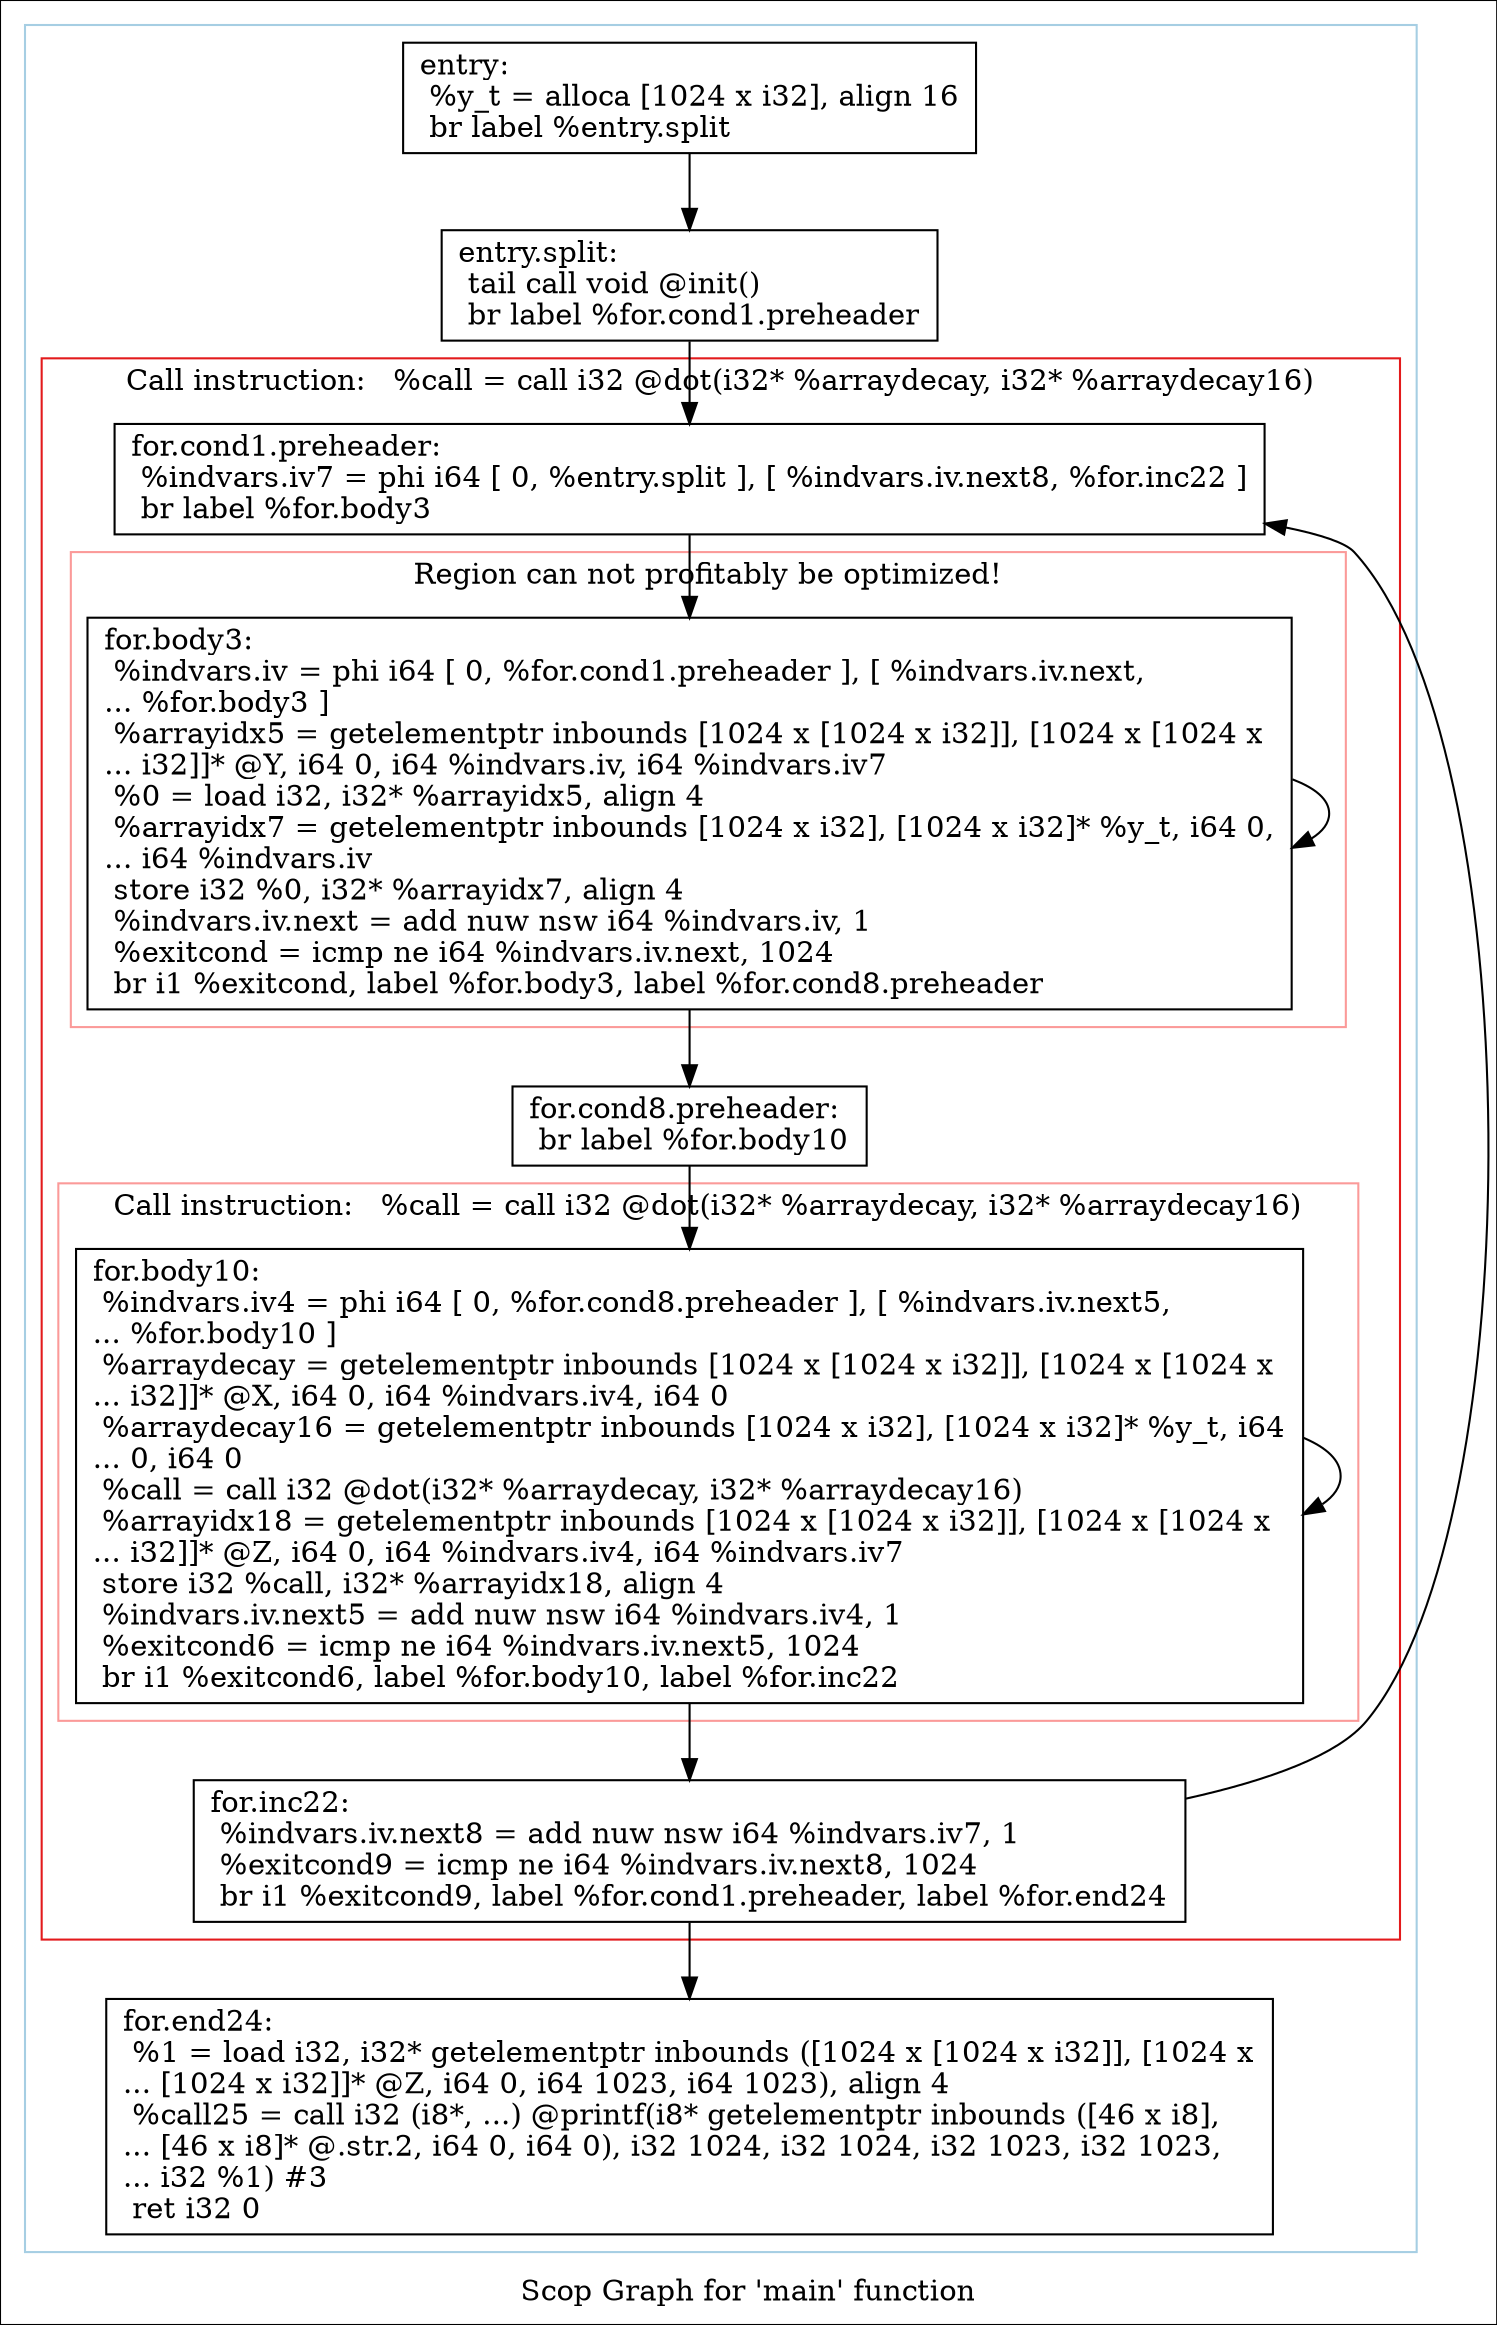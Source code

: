 digraph "Scop Graph for 'main' function" {
	label="Scop Graph for 'main' function";

	Node0x63d6520 [shape=record,label="{entry:\l  %y_t = alloca [1024 x i32], align 16\l  br label %entry.split\l}"];
	Node0x63d6520 -> Node0x63d73c0;
	Node0x63d73c0 [shape=record,label="{entry.split:                                      \l  tail call void @init()\l  br label %for.cond1.preheader\l}"];
	Node0x63d73c0 -> Node0x63d7680;
	Node0x63d7680 [shape=record,label="{for.cond1.preheader:                              \l  %indvars.iv7 = phi i64 [ 0, %entry.split ], [ %indvars.iv.next8, %for.inc22 ]\l  br label %for.body3\l}"];
	Node0x63d7680 -> Node0x63d76a0;
	Node0x63d76a0 [shape=record,label="{for.body3:                                        \l  %indvars.iv = phi i64 [ 0, %for.cond1.preheader ], [ %indvars.iv.next,\l... %for.body3 ]\l  %arrayidx5 = getelementptr inbounds [1024 x [1024 x i32]], [1024 x [1024 x\l... i32]]* @Y, i64 0, i64 %indvars.iv, i64 %indvars.iv7\l  %0 = load i32, i32* %arrayidx5, align 4\l  %arrayidx7 = getelementptr inbounds [1024 x i32], [1024 x i32]* %y_t, i64 0,\l... i64 %indvars.iv\l  store i32 %0, i32* %arrayidx7, align 4\l  %indvars.iv.next = add nuw nsw i64 %indvars.iv, 1\l  %exitcond = icmp ne i64 %indvars.iv.next, 1024\l  br i1 %exitcond, label %for.body3, label %for.cond8.preheader\l}"];
	Node0x63d76a0 -> Node0x63d76a0[constraint=false];
	Node0x63d76a0 -> Node0x63d6d30;
	Node0x63d6d30 [shape=record,label="{for.cond8.preheader:                              \l  br label %for.body10\l}"];
	Node0x63d6d30 -> Node0x63d5f70;
	Node0x63d5f70 [shape=record,label="{for.body10:                                       \l  %indvars.iv4 = phi i64 [ 0, %for.cond8.preheader ], [ %indvars.iv.next5,\l... %for.body10 ]\l  %arraydecay = getelementptr inbounds [1024 x [1024 x i32]], [1024 x [1024 x\l... i32]]* @X, i64 0, i64 %indvars.iv4, i64 0\l  %arraydecay16 = getelementptr inbounds [1024 x i32], [1024 x i32]* %y_t, i64\l... 0, i64 0\l  %call = call i32 @dot(i32* %arraydecay, i32* %arraydecay16)\l  %arrayidx18 = getelementptr inbounds [1024 x [1024 x i32]], [1024 x [1024 x\l... i32]]* @Z, i64 0, i64 %indvars.iv4, i64 %indvars.iv7\l  store i32 %call, i32* %arrayidx18, align 4\l  %indvars.iv.next5 = add nuw nsw i64 %indvars.iv4, 1\l  %exitcond6 = icmp ne i64 %indvars.iv.next5, 1024\l  br i1 %exitcond6, label %for.body10, label %for.inc22\l}"];
	Node0x63d5f70 -> Node0x63d5f70[constraint=false];
	Node0x63d5f70 -> Node0x63d5f40;
	Node0x63d5f40 [shape=record,label="{for.inc22:                                        \l  %indvars.iv.next8 = add nuw nsw i64 %indvars.iv7, 1\l  %exitcond9 = icmp ne i64 %indvars.iv.next8, 1024\l  br i1 %exitcond9, label %for.cond1.preheader, label %for.end24\l}"];
	Node0x63d5f40 -> Node0x63d7680[constraint=false];
	Node0x63d5f40 -> Node0x63d6ee0;
	Node0x63d6ee0 [shape=record,label="{for.end24:                                        \l  %1 = load i32, i32* getelementptr inbounds ([1024 x [1024 x i32]], [1024 x\l... [1024 x i32]]* @Z, i64 0, i64 1023, i64 1023), align 4\l  %call25 = call i32 (i8*, ...) @printf(i8* getelementptr inbounds ([46 x i8],\l... [46 x i8]* @.str.2, i64 0, i64 0), i32 1024, i32 1024, i32 1023, i32 1023,\l... i32 %1) #3\l  ret i32 0\l}"];
	colorscheme = "paired12"
        subgraph cluster_0x63b1850 {
          label = "";
          style = solid;
          color = 1
          subgraph cluster_0x63d7560 {
            label = "Call instruction:   %call = call i32 @dot(i32* %arraydecay, i32* %arraydecay16)";
            style = solid;
            color = 6
            subgraph cluster_0x63b18d0 {
              label = "Region can not profitably be optimized!";
              style = solid;
              color = 5
              Node0x63d76a0;
            }
            subgraph cluster_0x63d74e0 {
              label = "Call instruction:   %call = call i32 @dot(i32* %arraydecay, i32* %arraydecay16)";
              style = solid;
              color = 5
              Node0x63d5f70;
            }
            Node0x63d7680;
            Node0x63d6d30;
            Node0x63d5f40;
          }
          Node0x63d6520;
          Node0x63d73c0;
          Node0x63d6ee0;
        }
}
